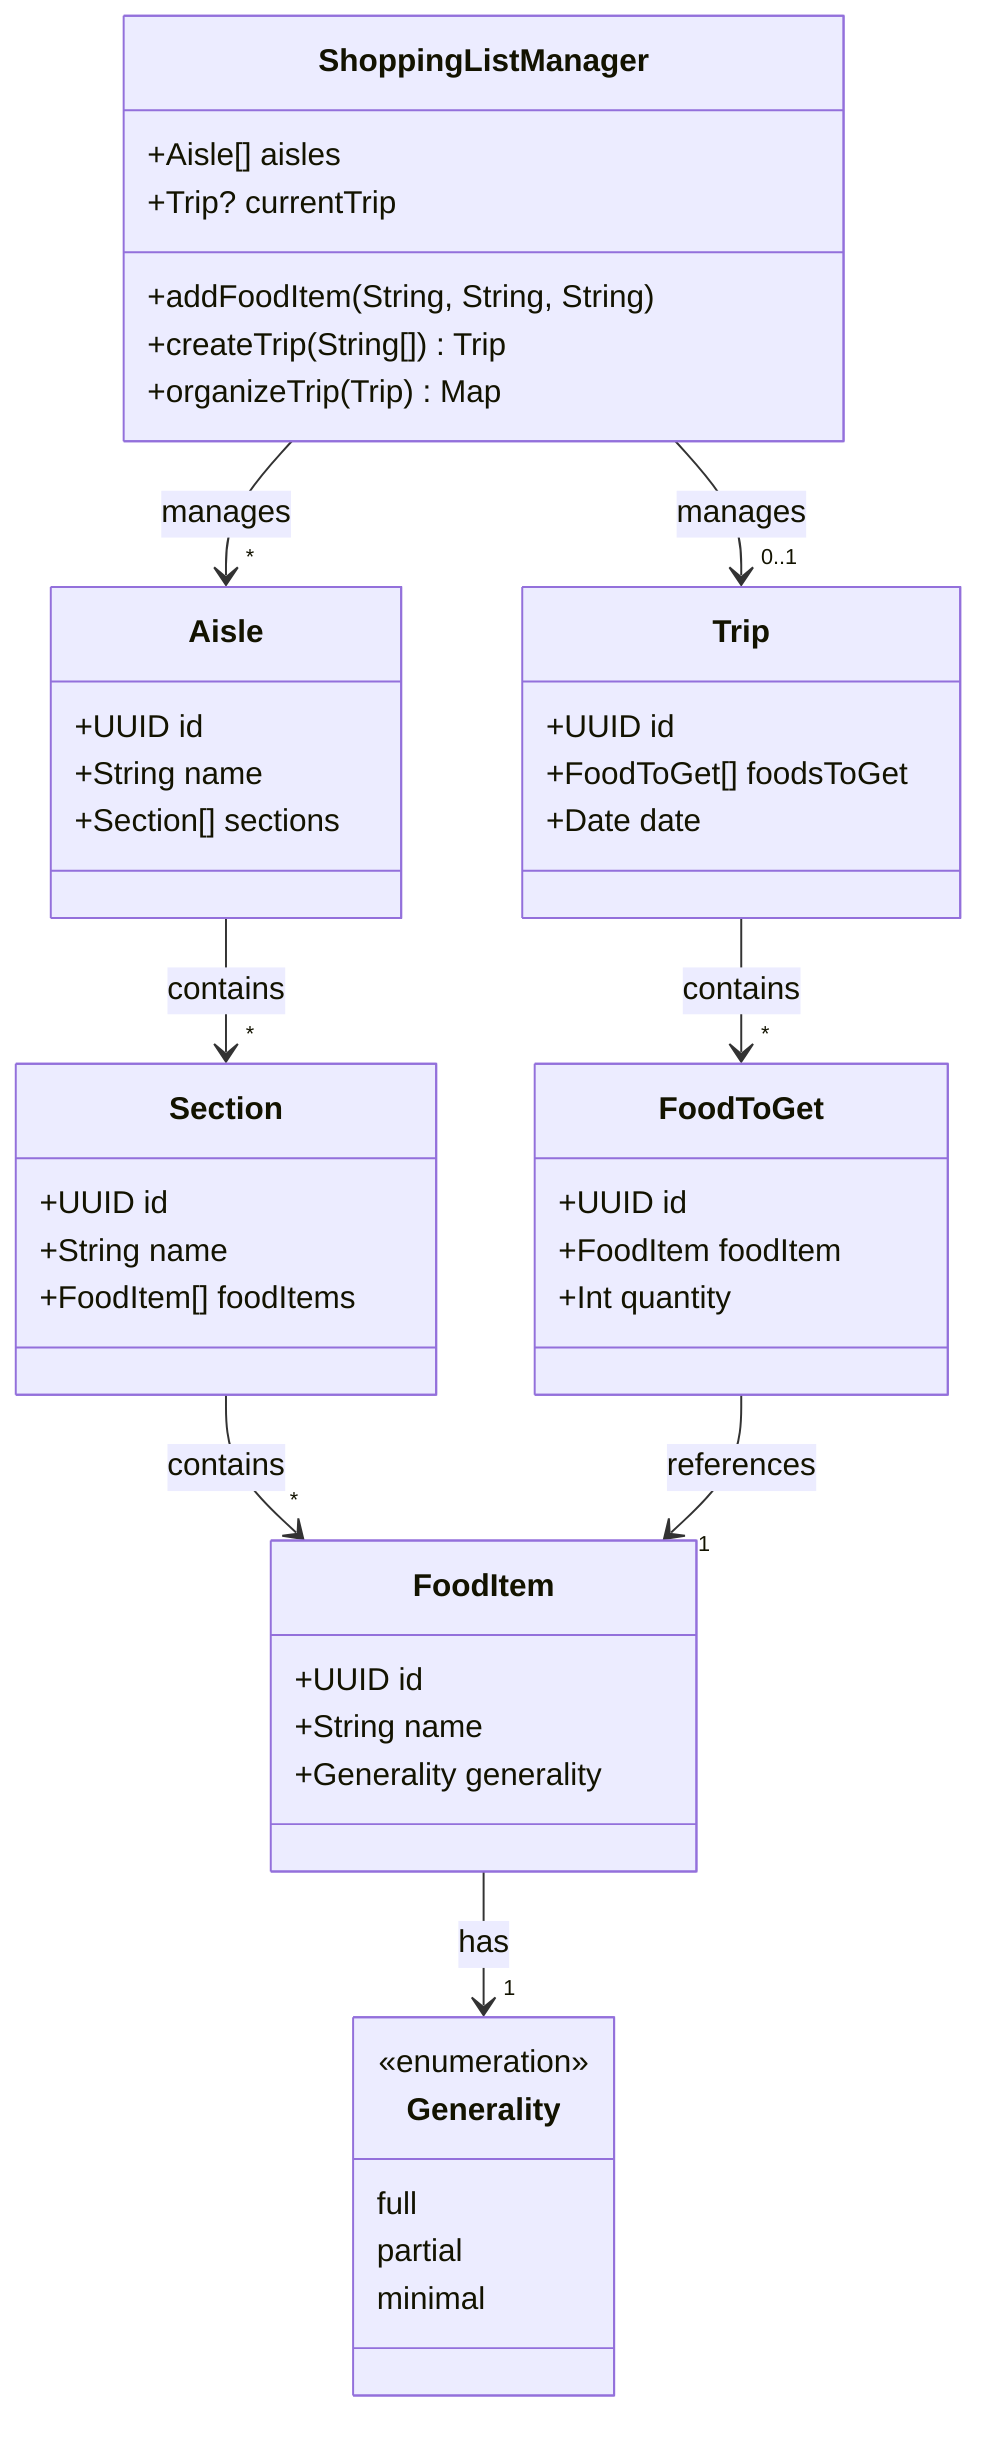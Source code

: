 classDiagram
    class Generality {
        <<enumeration>>
        full
        partial
        minimal
    }
    
    class FoodItem {
        +UUID id
        +String name
        +Generality generality
    }
    
    class Section {
        +UUID id
        +String name
        +FoodItem[] foodItems
    }
    
    class Aisle {
        +UUID id
        +String name
        +Section[] sections
    }
    
    class FoodToGet {
        +UUID id
        +FoodItem foodItem
        +Int quantity
    }
    
    class Trip {
        +UUID id
        +FoodToGet[] foodsToGet
        +Date date
    }
    
    class ShoppingListManager {
        +Aisle[] aisles
        +Trip? currentTrip
        +addFoodItem(String, String, String)
        +createTrip(String[]) Trip
        +organizeTrip(Trip) Map
    }
    
    FoodItem --> "1" Generality : has
    Section --> "*" FoodItem : contains
    Aisle --> "*" Section : contains
    FoodToGet --> "1" FoodItem : references
    Trip --> "*" FoodToGet : contains
    ShoppingListManager --> "*" Aisle : manages
    ShoppingListManager --> "0..1" Trip : manages